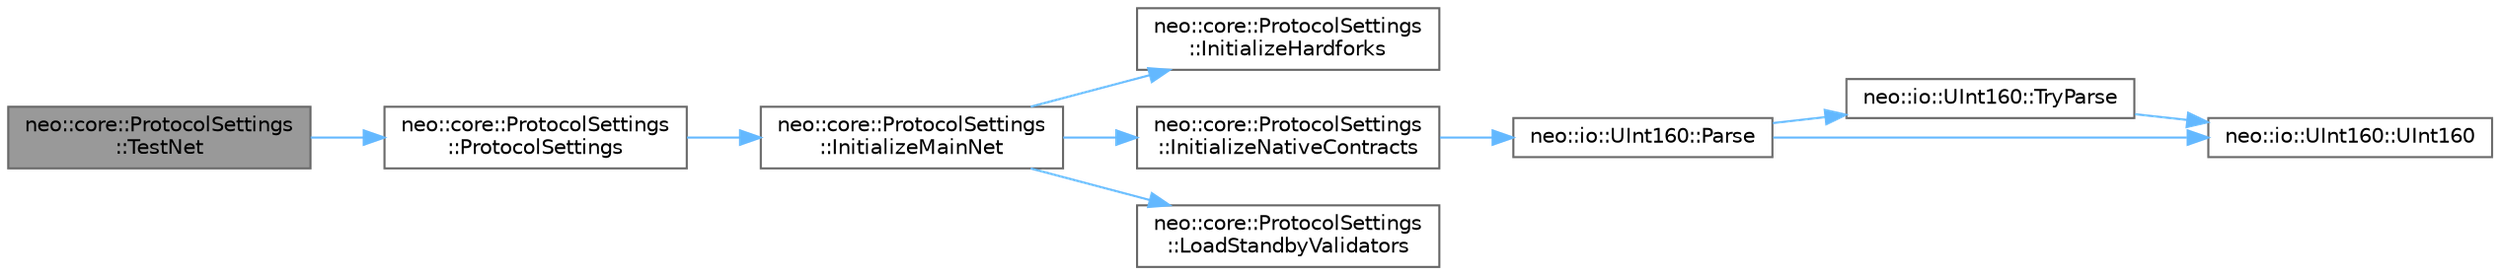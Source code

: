 digraph "neo::core::ProtocolSettings::TestNet"
{
 // LATEX_PDF_SIZE
  bgcolor="transparent";
  edge [fontname=Helvetica,fontsize=10,labelfontname=Helvetica,labelfontsize=10];
  node [fontname=Helvetica,fontsize=10,shape=box,height=0.2,width=0.4];
  rankdir="LR";
  Node1 [id="Node000001",label="neo::core::ProtocolSettings\l::TestNet",height=0.2,width=0.4,color="gray40", fillcolor="grey60", style="filled", fontcolor="black",tooltip="Create TestNet settings."];
  Node1 -> Node2 [id="edge1_Node000001_Node000002",color="steelblue1",style="solid",tooltip=" "];
  Node2 [id="Node000002",label="neo::core::ProtocolSettings\l::ProtocolSettings",height=0.2,width=0.4,color="grey40", fillcolor="white", style="filled",URL="$classneo_1_1core_1_1_protocol_settings.html#abec0a807b46b453bfd9a3ff59c621c11",tooltip="Default constructor with MainNet settings."];
  Node2 -> Node3 [id="edge2_Node000002_Node000003",color="steelblue1",style="solid",tooltip=" "];
  Node3 [id="Node000003",label="neo::core::ProtocolSettings\l::InitializeMainNet",height=0.2,width=0.4,color="grey40", fillcolor="white", style="filled",URL="$classneo_1_1core_1_1_protocol_settings.html#a92d2d6ac9f3be91d0b24fe6402196941",tooltip=" "];
  Node3 -> Node4 [id="edge3_Node000003_Node000004",color="steelblue1",style="solid",tooltip=" "];
  Node4 [id="Node000004",label="neo::core::ProtocolSettings\l::InitializeHardforks",height=0.2,width=0.4,color="grey40", fillcolor="white", style="filled",URL="$classneo_1_1core_1_1_protocol_settings.html#a2462f1b1e8553e2687eebf1744437f78",tooltip=" "];
  Node3 -> Node5 [id="edge4_Node000003_Node000005",color="steelblue1",style="solid",tooltip=" "];
  Node5 [id="Node000005",label="neo::core::ProtocolSettings\l::InitializeNativeContracts",height=0.2,width=0.4,color="grey40", fillcolor="white", style="filled",URL="$classneo_1_1core_1_1_protocol_settings.html#a43cdc565aeb826f11377a1669e8052e9",tooltip=" "];
  Node5 -> Node6 [id="edge5_Node000005_Node000006",color="steelblue1",style="solid",tooltip=" "];
  Node6 [id="Node000006",label="neo::io::UInt160::Parse",height=0.2,width=0.4,color="grey40", fillcolor="white", style="filled",URL="$classneo_1_1io_1_1_u_int160.html#aff15950166fb8a9a018e85e419500115",tooltip="Parses a hexadecimal string into a UInt160."];
  Node6 -> Node7 [id="edge6_Node000006_Node000007",color="steelblue1",style="solid",tooltip=" "];
  Node7 [id="Node000007",label="neo::io::UInt160::TryParse",height=0.2,width=0.4,color="grey40", fillcolor="white", style="filled",URL="$classneo_1_1io_1_1_u_int160.html#ab05ad86c095702985a3c48b025c6e0bc",tooltip="Tries to parse a hexadecimal string into a UInt160."];
  Node7 -> Node8 [id="edge7_Node000007_Node000008",color="steelblue1",style="solid",tooltip=" "];
  Node8 [id="Node000008",label="neo::io::UInt160::UInt160",height=0.2,width=0.4,color="grey40", fillcolor="white", style="filled",URL="$classneo_1_1io_1_1_u_int160.html#a975ac19e433b0ceb17f5b56454667fa5",tooltip="Constructs a UInt160 initialized to zero."];
  Node6 -> Node8 [id="edge8_Node000006_Node000008",color="steelblue1",style="solid",tooltip=" "];
  Node3 -> Node9 [id="edge9_Node000003_Node000009",color="steelblue1",style="solid",tooltip=" "];
  Node9 [id="Node000009",label="neo::core::ProtocolSettings\l::LoadStandbyValidators",height=0.2,width=0.4,color="grey40", fillcolor="white", style="filled",URL="$classneo_1_1core_1_1_protocol_settings.html#ab33efdf1c5118a7c1a0fc2b752a7aa97",tooltip=" "];
}
